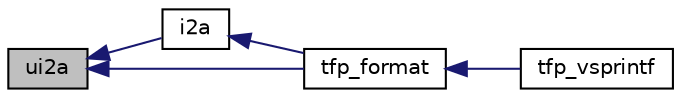 digraph "ui2a"
{
 // INTERACTIVE_SVG=YES
  edge [fontname="Helvetica",fontsize="10",labelfontname="Helvetica",labelfontsize="10"];
  node [fontname="Helvetica",fontsize="10",shape=record];
  rankdir="LR";
  Node1 [label="ui2a",height=0.2,width=0.4,color="black", fillcolor="grey75", style="filled", fontcolor="black"];
  Node1 -> Node2 [dir="back",color="midnightblue",fontsize="10",style="solid",fontname="Helvetica"];
  Node2 [label="i2a",height=0.2,width=0.4,color="black", fillcolor="white", style="filled",URL="$d1/dc6/a00037.html#a13e43d9a7f9f5fedcc3889ed0dfe1cad"];
  Node2 -> Node3 [dir="back",color="midnightblue",fontsize="10",style="solid",fontname="Helvetica"];
  Node3 [label="tfp_format",height=0.2,width=0.4,color="black", fillcolor="white", style="filled",URL="$d1/dc6/a00037.html#a2e6857db4b5af96ebbfa61da86245dc5"];
  Node3 -> Node4 [dir="back",color="midnightblue",fontsize="10",style="solid",fontname="Helvetica"];
  Node4 [label="tfp_vsprintf",height=0.2,width=0.4,color="black", fillcolor="white", style="filled",URL="$d1/dc6/a00037.html#aa8dfc5ac91747032198002a008a6aa46"];
  Node1 -> Node3 [dir="back",color="midnightblue",fontsize="10",style="solid",fontname="Helvetica"];
}
